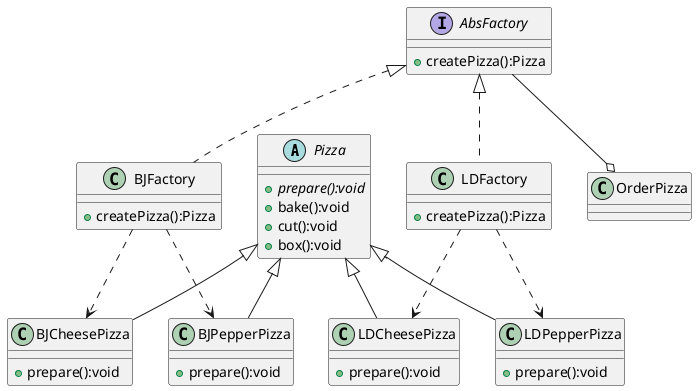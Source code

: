 @startuml
'https://plantuml.com/class-diagram
abstract class Pizza{
    +{abstract} prepare():void
    +bake():void
    +cut():void
    +box():void
}

class BJCheesePizza extends Pizza{
    +prepare():void
 }

 class BJPepperPizza extends Pizza{
     +prepare():void
 }

 class LDCheesePizza extends Pizza{
    +prepare():void
 }

 class LDPepperPizza extends Pizza{
     +prepare():void
 }

interface AbsFactory{
    +createPizza():Pizza
}

class BJFactory implements AbsFactory{
+createPizza():Pizza
}

class LDFactory implements AbsFactory{
+createPizza():Pizza
}

AbsFactory --o OrderPizza

BJFactory ..> BJCheesePizza
BJFactory ..> BJPepperPizza

LDFactory ..> LDCheesePizza
LDFactory ..> LDPepperPizza

@enduml